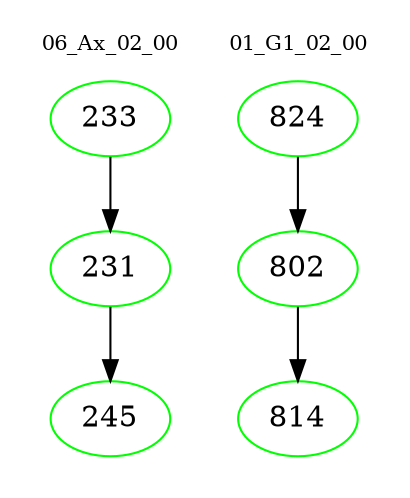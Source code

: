 digraph{
subgraph cluster_0 {
color = white
label = "06_Ax_02_00";
fontsize=10;
T0_233 [label="233", color="green"]
T0_233 -> T0_231 [color="black"]
T0_231 [label="231", color="green"]
T0_231 -> T0_245 [color="black"]
T0_245 [label="245", color="green"]
}
subgraph cluster_1 {
color = white
label = "01_G1_02_00";
fontsize=10;
T1_824 [label="824", color="green"]
T1_824 -> T1_802 [color="black"]
T1_802 [label="802", color="green"]
T1_802 -> T1_814 [color="black"]
T1_814 [label="814", color="green"]
}
}
